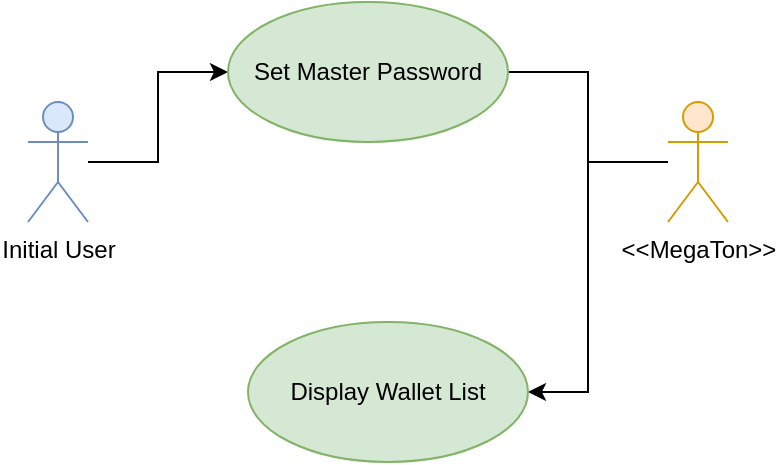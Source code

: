 <mxfile version="14.6.3" type="device"><diagram id="WRcnw-ZAYYLjddvoz5x1" name="Page-1"><mxGraphModel dx="1038" dy="491" grid="1" gridSize="10" guides="1" tooltips="1" connect="1" arrows="1" fold="1" page="1" pageScale="1" pageWidth="850" pageHeight="1100" math="0" shadow="0"><root><mxCell id="0"/><mxCell id="1" parent="0"/><mxCell id="tE4U6uRIMIYOCZVFq2jo-7" style="edgeStyle=orthogonalEdgeStyle;rounded=0;orthogonalLoop=1;jettySize=auto;html=1;entryX=0;entryY=0.5;entryDx=0;entryDy=0;" edge="1" parent="1" source="tE4U6uRIMIYOCZVFq2jo-1" target="tE4U6uRIMIYOCZVFq2jo-4"><mxGeometry relative="1" as="geometry"/></mxCell><mxCell id="tE4U6uRIMIYOCZVFq2jo-1" value="Initial User" style="shape=umlActor;verticalLabelPosition=bottom;verticalAlign=top;html=1;outlineConnect=0;fillColor=#dae8fc;strokeColor=#6c8ebf;" vertex="1" parent="1"><mxGeometry x="50" y="100" width="30" height="60" as="geometry"/></mxCell><mxCell id="tE4U6uRIMIYOCZVFq2jo-18" style="edgeStyle=orthogonalEdgeStyle;rounded=0;orthogonalLoop=1;jettySize=auto;html=1;exitX=1;exitY=0.5;exitDx=0;exitDy=0;endArrow=none;endFill=0;strokeColor=#000000;" edge="1" parent="1" source="tE4U6uRIMIYOCZVFq2jo-4" target="tE4U6uRIMIYOCZVFq2jo-8"><mxGeometry relative="1" as="geometry"/></mxCell><mxCell id="tE4U6uRIMIYOCZVFq2jo-4" value="Set Master Password" style="ellipse;whiteSpace=wrap;html=1;fillColor=#d5e8d4;strokeColor=#82b366;" vertex="1" parent="1"><mxGeometry x="150" y="50" width="140" height="70" as="geometry"/></mxCell><mxCell id="tE4U6uRIMIYOCZVFq2jo-34" style="edgeStyle=orthogonalEdgeStyle;rounded=0;orthogonalLoop=1;jettySize=auto;html=1;entryX=1;entryY=0.5;entryDx=0;entryDy=0;endArrow=classic;endFill=1;strokeColor=#000000;" edge="1" parent="1" source="tE4U6uRIMIYOCZVFq2jo-8" target="tE4U6uRIMIYOCZVFq2jo-29"><mxGeometry relative="1" as="geometry"><Array as="points"><mxPoint x="330" y="130"/><mxPoint x="330" y="245"/></Array></mxGeometry></mxCell><mxCell id="tE4U6uRIMIYOCZVFq2jo-8" value="&amp;lt;&amp;lt;MegaTon&amp;gt;&amp;gt;" style="shape=umlActor;html=1;verticalLabelPosition=bottom;verticalAlign=top;align=center;fillColor=#ffe6cc;strokeColor=#d79b00;" vertex="1" parent="1"><mxGeometry x="370" y="100" width="30" height="60" as="geometry"/></mxCell><mxCell id="tE4U6uRIMIYOCZVFq2jo-29" value="Display Wallet List" style="ellipse;whiteSpace=wrap;html=1;fillColor=#d5e8d4;strokeColor=#82b366;" vertex="1" parent="1"><mxGeometry x="160" y="210" width="140" height="70" as="geometry"/></mxCell></root></mxGraphModel></diagram></mxfile>